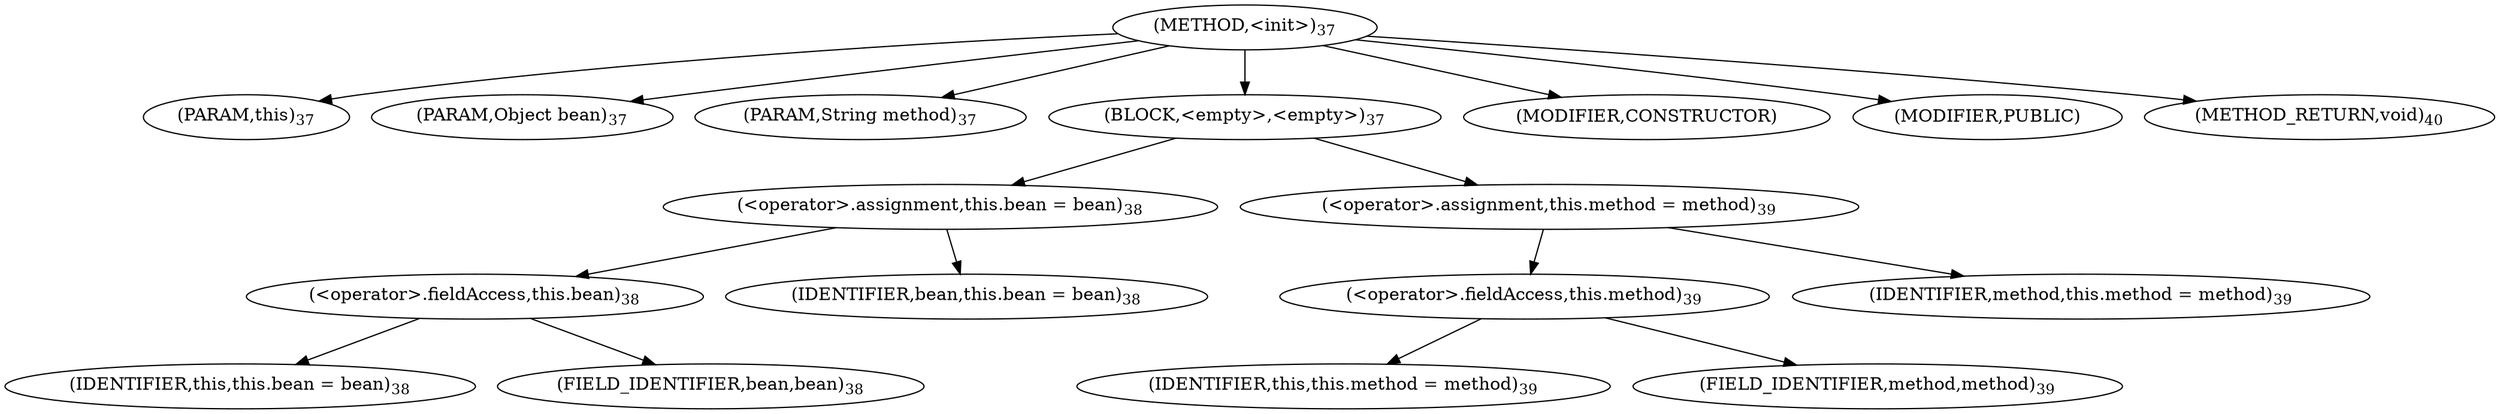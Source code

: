 digraph "&lt;init&gt;" {  
"25" [label = <(METHOD,&lt;init&gt;)<SUB>37</SUB>> ]
"4" [label = <(PARAM,this)<SUB>37</SUB>> ]
"26" [label = <(PARAM,Object bean)<SUB>37</SUB>> ]
"27" [label = <(PARAM,String method)<SUB>37</SUB>> ]
"28" [label = <(BLOCK,&lt;empty&gt;,&lt;empty&gt;)<SUB>37</SUB>> ]
"29" [label = <(&lt;operator&gt;.assignment,this.bean = bean)<SUB>38</SUB>> ]
"30" [label = <(&lt;operator&gt;.fieldAccess,this.bean)<SUB>38</SUB>> ]
"3" [label = <(IDENTIFIER,this,this.bean = bean)<SUB>38</SUB>> ]
"31" [label = <(FIELD_IDENTIFIER,bean,bean)<SUB>38</SUB>> ]
"32" [label = <(IDENTIFIER,bean,this.bean = bean)<SUB>38</SUB>> ]
"33" [label = <(&lt;operator&gt;.assignment,this.method = method)<SUB>39</SUB>> ]
"34" [label = <(&lt;operator&gt;.fieldAccess,this.method)<SUB>39</SUB>> ]
"5" [label = <(IDENTIFIER,this,this.method = method)<SUB>39</SUB>> ]
"35" [label = <(FIELD_IDENTIFIER,method,method)<SUB>39</SUB>> ]
"36" [label = <(IDENTIFIER,method,this.method = method)<SUB>39</SUB>> ]
"37" [label = <(MODIFIER,CONSTRUCTOR)> ]
"38" [label = <(MODIFIER,PUBLIC)> ]
"39" [label = <(METHOD_RETURN,void)<SUB>40</SUB>> ]
  "25" -> "4" 
  "25" -> "26" 
  "25" -> "27" 
  "25" -> "28" 
  "25" -> "37" 
  "25" -> "38" 
  "25" -> "39" 
  "28" -> "29" 
  "28" -> "33" 
  "29" -> "30" 
  "29" -> "32" 
  "30" -> "3" 
  "30" -> "31" 
  "33" -> "34" 
  "33" -> "36" 
  "34" -> "5" 
  "34" -> "35" 
}
